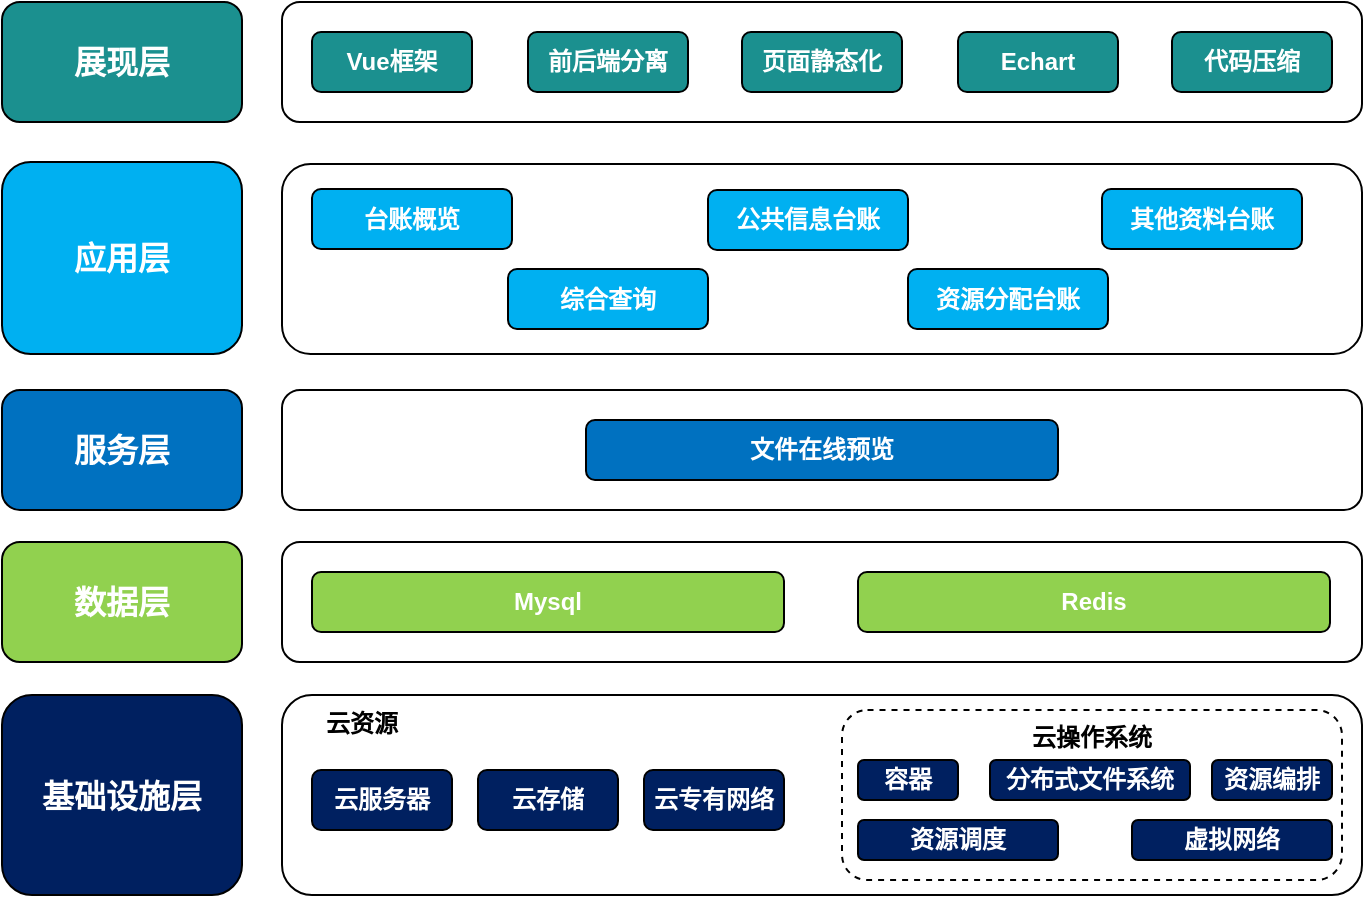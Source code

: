 <mxfile version="21.8.2" type="github">
  <diagram name="第 1 页" id="w1FX4nfx0FMLZE99oNJt">
    <mxGraphModel dx="1842" dy="984" grid="1" gridSize="10" guides="1" tooltips="1" connect="1" arrows="1" fold="1" page="1" pageScale="1" pageWidth="1920" pageHeight="1200" math="0" shadow="0">
      <root>
        <mxCell id="0" />
        <mxCell id="1" parent="0" />
        <mxCell id="aYRL7pBI6c4E8ijPrXm--1" value="基础设施层" style="rounded=1;whiteSpace=wrap;html=1;fillColor=#002060;fontColor=#FFFFFF;fontSize=16;fontStyle=1" parent="1" vertex="1">
          <mxGeometry x="300" y="566.5" width="120" height="100" as="geometry" />
        </mxCell>
        <mxCell id="aYRL7pBI6c4E8ijPrXm--2" value="数据层" style="rounded=1;whiteSpace=wrap;html=1;fillColor=#91d14f;fontColor=#FFFFFF;fontSize=16;fontStyle=1" parent="1" vertex="1">
          <mxGeometry x="300" y="490" width="120" height="60" as="geometry" />
        </mxCell>
        <mxCell id="aYRL7pBI6c4E8ijPrXm--3" value="服务层" style="rounded=1;whiteSpace=wrap;html=1;fillColor=#0071c0;fontColor=#FFFFFF;fontSize=16;fontStyle=1" parent="1" vertex="1">
          <mxGeometry x="300" y="414" width="120" height="60" as="geometry" />
        </mxCell>
        <mxCell id="aYRL7pBI6c4E8ijPrXm--4" value="应用层" style="rounded=1;whiteSpace=wrap;html=1;fillColor=#00b0f1;strokeColor=#000000;fontColor=#FFFFFF;fontSize=16;fontStyle=1" parent="1" vertex="1">
          <mxGeometry x="300" y="300" width="120" height="96" as="geometry" />
        </mxCell>
        <mxCell id="aYRL7pBI6c4E8ijPrXm--5" value="展现层" style="rounded=1;whiteSpace=wrap;html=1;fillColor=#1b908f;strokeColor=#000000;fontColor=#FFFFFF;fontSize=16;fontStyle=1" parent="1" vertex="1">
          <mxGeometry x="300" y="220" width="120" height="60" as="geometry" />
        </mxCell>
        <mxCell id="aYRL7pBI6c4E8ijPrXm--6" value="" style="rounded=1;whiteSpace=wrap;html=1;" parent="1" vertex="1">
          <mxGeometry x="440" y="220" width="540" height="60" as="geometry" />
        </mxCell>
        <mxCell id="aYRL7pBI6c4E8ijPrXm--7" value="页面静态化" style="rounded=1;whiteSpace=wrap;html=1;fillColor=#1B908F;fontColor=#FFFFFF;fontStyle=1" parent="1" vertex="1">
          <mxGeometry x="670" y="235" width="80" height="30" as="geometry" />
        </mxCell>
        <mxCell id="aYRL7pBI6c4E8ijPrXm--8" value="Vue框架" style="rounded=1;whiteSpace=wrap;html=1;fillColor=#1B908F;fontColor=#FFFFFF;fontStyle=1" parent="1" vertex="1">
          <mxGeometry x="455" y="235" width="80" height="30" as="geometry" />
        </mxCell>
        <mxCell id="aYRL7pBI6c4E8ijPrXm--9" value="前后端分离" style="rounded=1;whiteSpace=wrap;html=1;fillColor=#1B908F;fontColor=#FFFFFF;fontStyle=1" parent="1" vertex="1">
          <mxGeometry x="563" y="235" width="80" height="30" as="geometry" />
        </mxCell>
        <mxCell id="aYRL7pBI6c4E8ijPrXm--10" value="Echart" style="rounded=1;whiteSpace=wrap;html=1;fillColor=#1B908F;fontColor=#FFFFFF;fontStyle=1" parent="1" vertex="1">
          <mxGeometry x="778" y="235" width="80" height="30" as="geometry" />
        </mxCell>
        <mxCell id="aYRL7pBI6c4E8ijPrXm--11" value="" style="rounded=1;whiteSpace=wrap;html=1;fontColor=#FFFFFF;fontStyle=1" parent="1" vertex="1">
          <mxGeometry x="440" y="490" width="540" height="60" as="geometry" />
        </mxCell>
        <mxCell id="aYRL7pBI6c4E8ijPrXm--13" value="Mysql" style="rounded=1;whiteSpace=wrap;html=1;fillColor=#91D14F;fontColor=#FFFFFF;fontStyle=1" parent="1" vertex="1">
          <mxGeometry x="455" y="505" width="236" height="30" as="geometry" />
        </mxCell>
        <mxCell id="aYRL7pBI6c4E8ijPrXm--14" value="Redis" style="rounded=1;whiteSpace=wrap;html=1;fillColor=#91D14F;fontColor=#FFFFFF;fontStyle=1" parent="1" vertex="1">
          <mxGeometry x="728" y="505" width="236" height="30" as="geometry" />
        </mxCell>
        <mxCell id="aYRL7pBI6c4E8ijPrXm--17" value="" style="rounded=1;whiteSpace=wrap;html=1;fontColor=#FFFFFF;fontStyle=1" parent="1" vertex="1">
          <mxGeometry x="440" y="414" width="540" height="60" as="geometry" />
        </mxCell>
        <mxCell id="aYRL7pBI6c4E8ijPrXm--19" value="文件在线预览" style="rounded=1;whiteSpace=wrap;html=1;fillColor=#0071C0;fontColor=#FFFFFF;fontStyle=1" parent="1" vertex="1">
          <mxGeometry x="592" y="429" width="236" height="30" as="geometry" />
        </mxCell>
        <mxCell id="aYRL7pBI6c4E8ijPrXm--20" value="云资源" style="rounded=1;whiteSpace=wrap;html=1;verticalAlign=top;align=left;spacingLeft=20;fontStyle=1" parent="1" vertex="1">
          <mxGeometry x="440" y="566.5" width="540" height="100" as="geometry" />
        </mxCell>
        <mxCell id="aYRL7pBI6c4E8ijPrXm--21" value="云服务器" style="rounded=1;whiteSpace=wrap;html=1;fillColor=#002060;fontColor=#FFFFFF;fontStyle=1;flipH=0;flipV=1;" parent="1" vertex="1">
          <mxGeometry x="455" y="604" width="70" height="30" as="geometry" />
        </mxCell>
        <mxCell id="aYRL7pBI6c4E8ijPrXm--22" value="云专有网络" style="rounded=1;whiteSpace=wrap;html=1;fillColor=#002060;fontColor=#FFFFFF;fontStyle=1;flipH=0;flipV=1;" parent="1" vertex="1">
          <mxGeometry x="621" y="604" width="70" height="30" as="geometry" />
        </mxCell>
        <mxCell id="aYRL7pBI6c4E8ijPrXm--23" value="云存储" style="rounded=1;whiteSpace=wrap;html=1;fillColor=#002060;fontColor=#FFFFFF;fontStyle=1;flipH=0;flipV=1;" parent="1" vertex="1">
          <mxGeometry x="538" y="604" width="70" height="30" as="geometry" />
        </mxCell>
        <mxCell id="aYRL7pBI6c4E8ijPrXm--26" value="" style="rounded=1;whiteSpace=wrap;html=1;fontColor=#FFFFFF;fontStyle=1" parent="1" vertex="1">
          <mxGeometry x="440" y="301" width="540" height="95" as="geometry" />
        </mxCell>
        <mxCell id="aYRL7pBI6c4E8ijPrXm--29" value="代码压缩" style="rounded=1;whiteSpace=wrap;html=1;fillColor=#1B908F;fontColor=#FFFFFF;fontStyle=1" parent="1" vertex="1">
          <mxGeometry x="885" y="235" width="80" height="30" as="geometry" />
        </mxCell>
        <mxCell id="aYRL7pBI6c4E8ijPrXm--38" value="云操作系统" style="rounded=1;whiteSpace=wrap;html=1;verticalAlign=top;dashed=1;fontStyle=1" parent="1" vertex="1">
          <mxGeometry x="720" y="574" width="250" height="85" as="geometry" />
        </mxCell>
        <mxCell id="aYRL7pBI6c4E8ijPrXm--32" value="容器" style="rounded=1;whiteSpace=wrap;html=1;fillColor=#002060;fontColor=#FFFFFF;fontStyle=1" parent="1" vertex="1">
          <mxGeometry x="728" y="599" width="50" height="20" as="geometry" />
        </mxCell>
        <mxCell id="aYRL7pBI6c4E8ijPrXm--33" value="分布式文件系统" style="rounded=1;whiteSpace=wrap;html=1;fillColor=#002060;fontColor=#FFFFFF;fontStyle=1" parent="1" vertex="1">
          <mxGeometry x="794" y="599" width="100" height="20" as="geometry" />
        </mxCell>
        <mxCell id="aYRL7pBI6c4E8ijPrXm--34" value="资源编排" style="rounded=1;whiteSpace=wrap;html=1;fillColor=#002060;fontColor=#FFFFFF;fontStyle=1" parent="1" vertex="1">
          <mxGeometry x="905" y="599" width="60" height="20" as="geometry" />
        </mxCell>
        <mxCell id="aYRL7pBI6c4E8ijPrXm--36" value="虚拟网络" style="rounded=1;whiteSpace=wrap;html=1;fillColor=#002060;fontColor=#FFFFFF;fontStyle=1" parent="1" vertex="1">
          <mxGeometry x="865" y="629" width="100" height="20" as="geometry" />
        </mxCell>
        <mxCell id="aYRL7pBI6c4E8ijPrXm--37" value="资源调度" style="rounded=1;whiteSpace=wrap;html=1;fillColor=#002060;fontColor=#FFFFFF;fontStyle=1" parent="1" vertex="1">
          <mxGeometry x="728" y="629" width="100" height="20" as="geometry" />
        </mxCell>
        <mxCell id="aYRL7pBI6c4E8ijPrXm--39" value="台账概览" style="rounded=1;whiteSpace=wrap;html=1;fillColor=#00B0F1;fontColor=#FFFFFF;fontStyle=1" parent="1" vertex="1">
          <mxGeometry x="455" y="313.5" width="100" height="30" as="geometry" />
        </mxCell>
        <mxCell id="aYRL7pBI6c4E8ijPrXm--40" value="公共信息台账" style="rounded=1;whiteSpace=wrap;html=1;fillColor=#00B0F1;fontColor=#FFFFFF;fontStyle=1" parent="1" vertex="1">
          <mxGeometry x="653" y="314" width="100" height="30" as="geometry" />
        </mxCell>
        <mxCell id="aYRL7pBI6c4E8ijPrXm--42" value="综合查询" style="rounded=1;whiteSpace=wrap;html=1;fillColor=#00B0F1;fontColor=#FFFFFF;fontStyle=1" parent="1" vertex="1">
          <mxGeometry x="553" y="353.5" width="100" height="30" as="geometry" />
        </mxCell>
        <mxCell id="aYRL7pBI6c4E8ijPrXm--43" value="资源分配台账" style="rounded=1;whiteSpace=wrap;html=1;fillColor=#00B0F1;fontColor=#FFFFFF;fontStyle=1" parent="1" vertex="1">
          <mxGeometry x="753" y="353.5" width="100" height="30" as="geometry" />
        </mxCell>
        <mxCell id="aYRL7pBI6c4E8ijPrXm--44" value="其他资料台账" style="rounded=1;whiteSpace=wrap;html=1;fillColor=#00B0F1;fontColor=#FFFFFF;fontStyle=1" parent="1" vertex="1">
          <mxGeometry x="850" y="313.5" width="100" height="30" as="geometry" />
        </mxCell>
      </root>
    </mxGraphModel>
  </diagram>
</mxfile>

